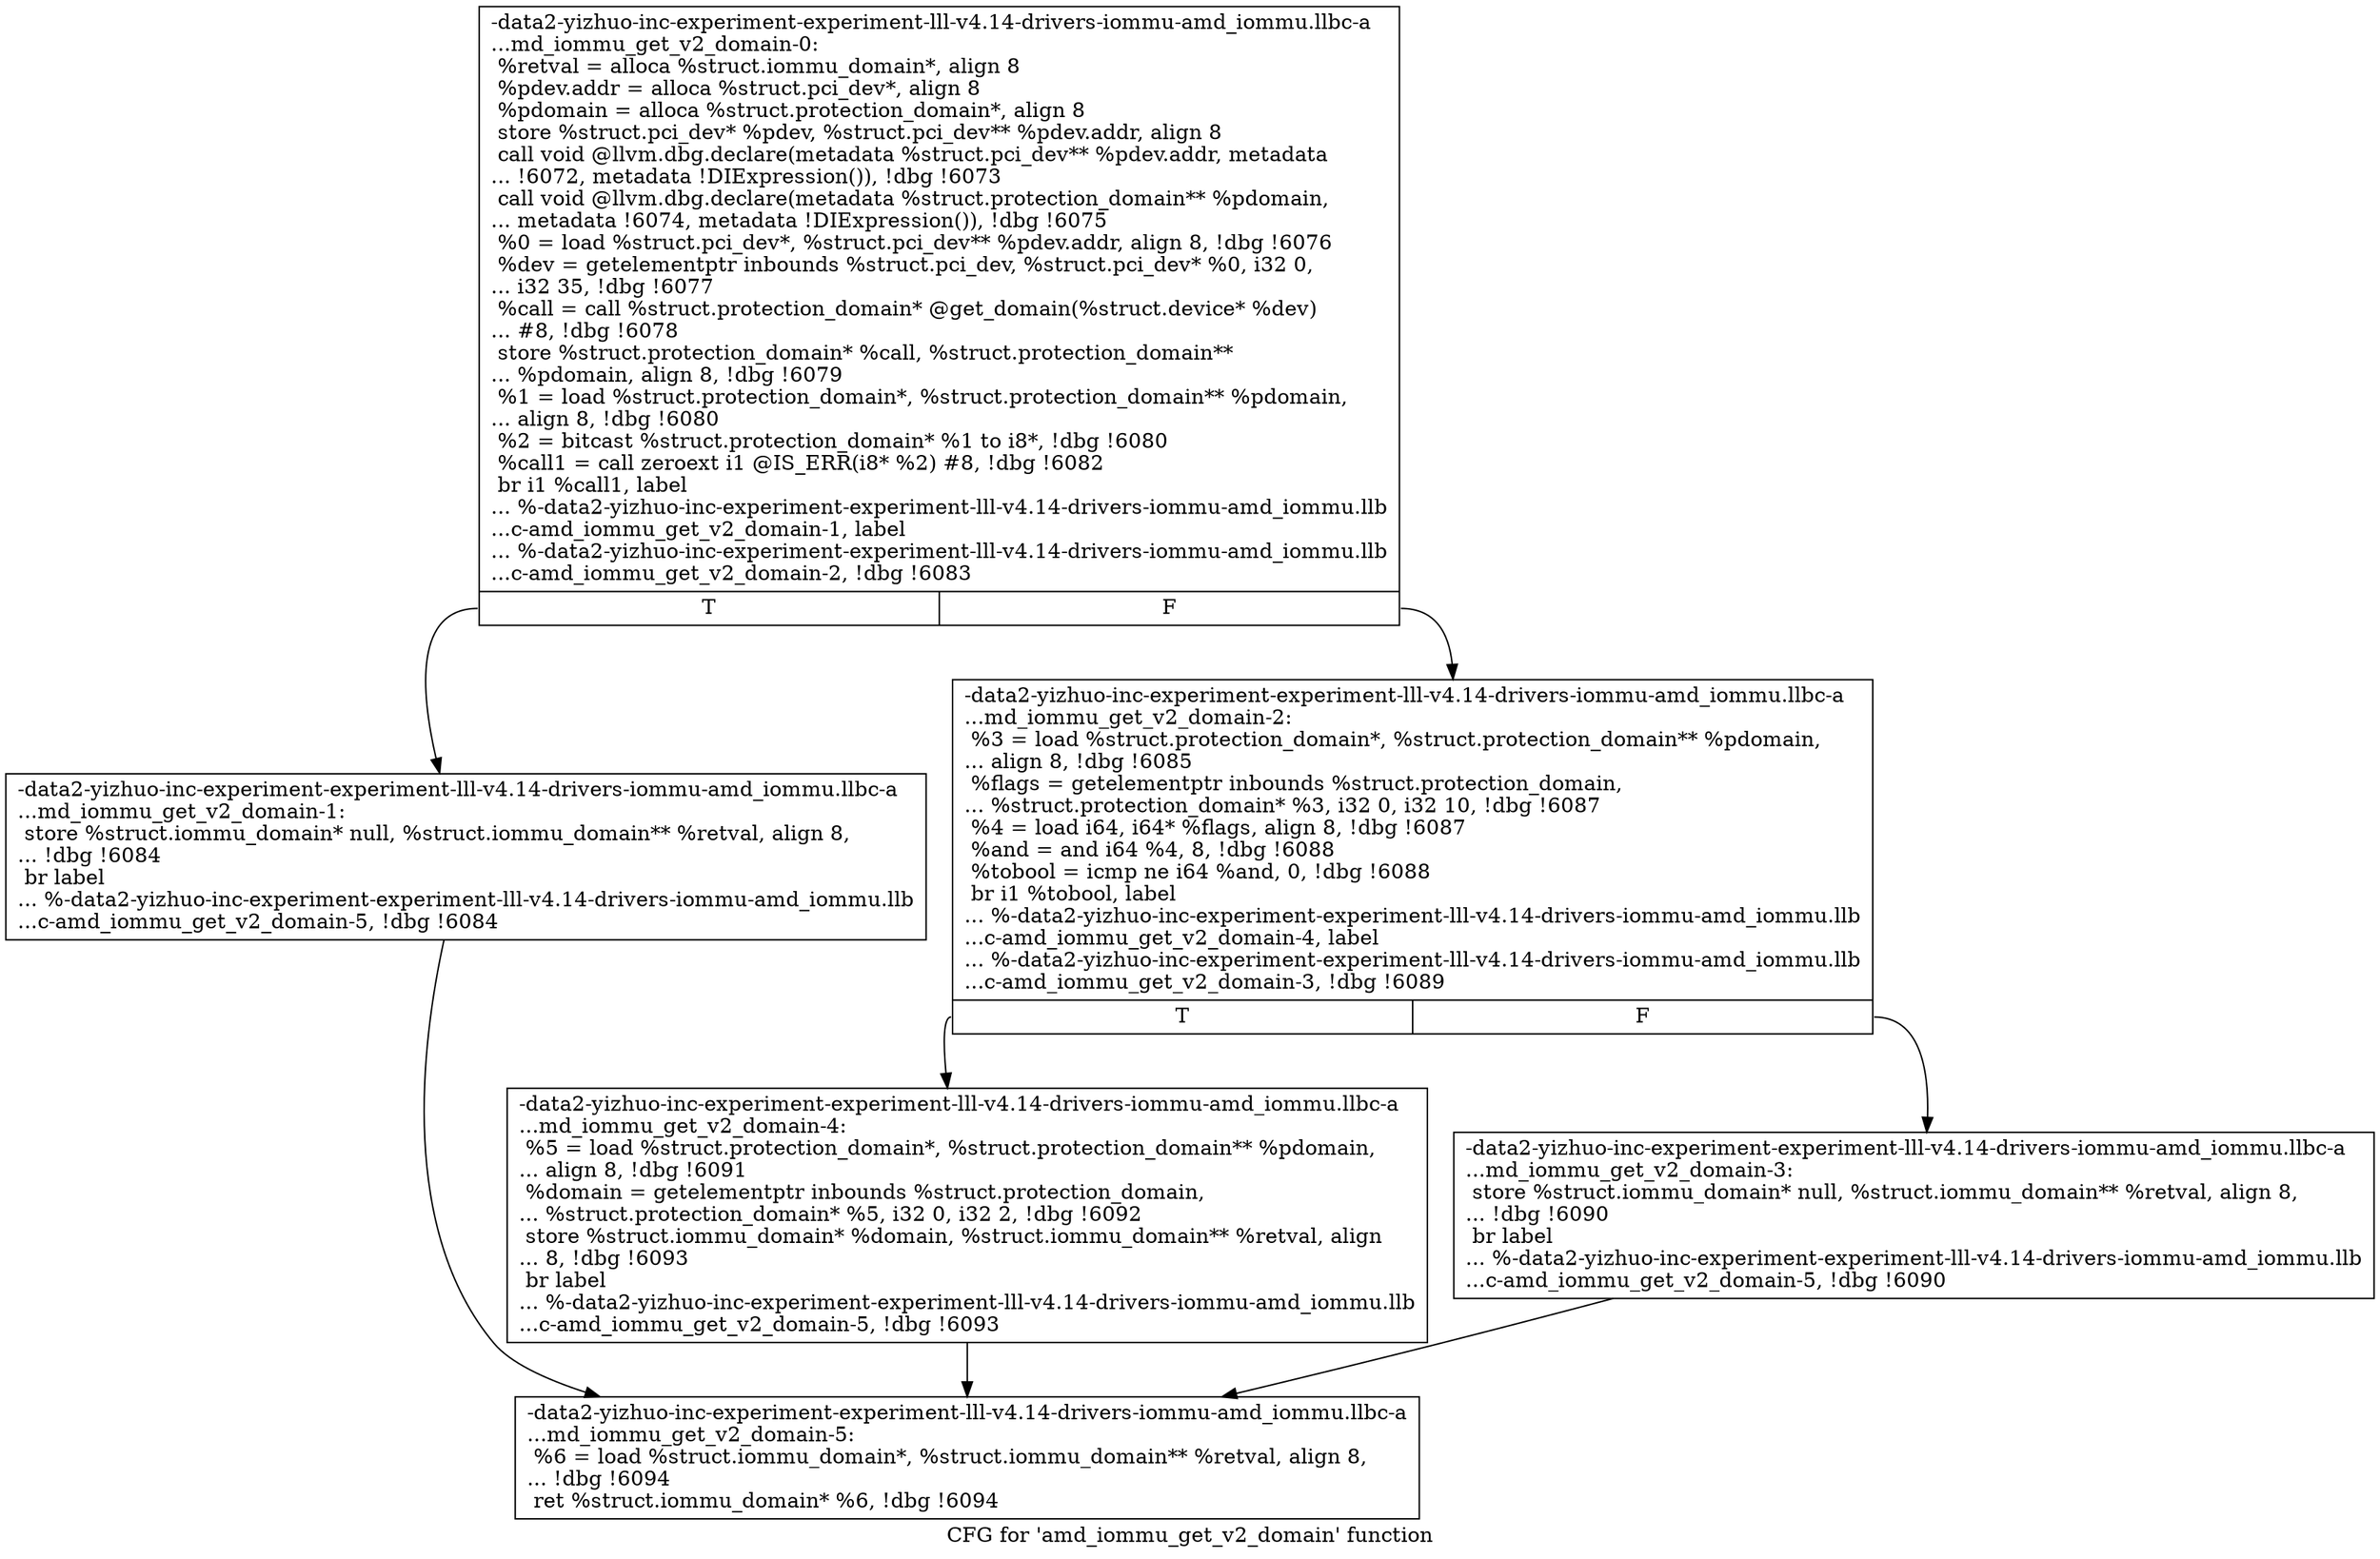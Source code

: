 digraph "CFG for 'amd_iommu_get_v2_domain' function" {
	label="CFG for 'amd_iommu_get_v2_domain' function";

	Node0x561b946ded80 [shape=record,label="{-data2-yizhuo-inc-experiment-experiment-lll-v4.14-drivers-iommu-amd_iommu.llbc-a\l...md_iommu_get_v2_domain-0:\l  %retval = alloca %struct.iommu_domain*, align 8\l  %pdev.addr = alloca %struct.pci_dev*, align 8\l  %pdomain = alloca %struct.protection_domain*, align 8\l  store %struct.pci_dev* %pdev, %struct.pci_dev** %pdev.addr, align 8\l  call void @llvm.dbg.declare(metadata %struct.pci_dev** %pdev.addr, metadata\l... !6072, metadata !DIExpression()), !dbg !6073\l  call void @llvm.dbg.declare(metadata %struct.protection_domain** %pdomain,\l... metadata !6074, metadata !DIExpression()), !dbg !6075\l  %0 = load %struct.pci_dev*, %struct.pci_dev** %pdev.addr, align 8, !dbg !6076\l  %dev = getelementptr inbounds %struct.pci_dev, %struct.pci_dev* %0, i32 0,\l... i32 35, !dbg !6077\l  %call = call %struct.protection_domain* @get_domain(%struct.device* %dev)\l... #8, !dbg !6078\l  store %struct.protection_domain* %call, %struct.protection_domain**\l... %pdomain, align 8, !dbg !6079\l  %1 = load %struct.protection_domain*, %struct.protection_domain** %pdomain,\l... align 8, !dbg !6080\l  %2 = bitcast %struct.protection_domain* %1 to i8*, !dbg !6080\l  %call1 = call zeroext i1 @IS_ERR(i8* %2) #8, !dbg !6082\l  br i1 %call1, label\l... %-data2-yizhuo-inc-experiment-experiment-lll-v4.14-drivers-iommu-amd_iommu.llb\l...c-amd_iommu_get_v2_domain-1, label\l... %-data2-yizhuo-inc-experiment-experiment-lll-v4.14-drivers-iommu-amd_iommu.llb\l...c-amd_iommu_get_v2_domain-2, !dbg !6083\l|{<s0>T|<s1>F}}"];
	Node0x561b946ded80:s0 -> Node0x561b946df9b0;
	Node0x561b946ded80:s1 -> Node0x561b946dfa00;
	Node0x561b946df9b0 [shape=record,label="{-data2-yizhuo-inc-experiment-experiment-lll-v4.14-drivers-iommu-amd_iommu.llbc-a\l...md_iommu_get_v2_domain-1: \l  store %struct.iommu_domain* null, %struct.iommu_domain** %retval, align 8,\l... !dbg !6084\l  br label\l... %-data2-yizhuo-inc-experiment-experiment-lll-v4.14-drivers-iommu-amd_iommu.llb\l...c-amd_iommu_get_v2_domain-5, !dbg !6084\l}"];
	Node0x561b946df9b0 -> Node0x561b946dfaf0;
	Node0x561b946dfa00 [shape=record,label="{-data2-yizhuo-inc-experiment-experiment-lll-v4.14-drivers-iommu-amd_iommu.llbc-a\l...md_iommu_get_v2_domain-2: \l  %3 = load %struct.protection_domain*, %struct.protection_domain** %pdomain,\l... align 8, !dbg !6085\l  %flags = getelementptr inbounds %struct.protection_domain,\l... %struct.protection_domain* %3, i32 0, i32 10, !dbg !6087\l  %4 = load i64, i64* %flags, align 8, !dbg !6087\l  %and = and i64 %4, 8, !dbg !6088\l  %tobool = icmp ne i64 %and, 0, !dbg !6088\l  br i1 %tobool, label\l... %-data2-yizhuo-inc-experiment-experiment-lll-v4.14-drivers-iommu-amd_iommu.llb\l...c-amd_iommu_get_v2_domain-4, label\l... %-data2-yizhuo-inc-experiment-experiment-lll-v4.14-drivers-iommu-amd_iommu.llb\l...c-amd_iommu_get_v2_domain-3, !dbg !6089\l|{<s0>T|<s1>F}}"];
	Node0x561b946dfa00:s0 -> Node0x561b946dfaa0;
	Node0x561b946dfa00:s1 -> Node0x561b946dfa50;
	Node0x561b946dfa50 [shape=record,label="{-data2-yizhuo-inc-experiment-experiment-lll-v4.14-drivers-iommu-amd_iommu.llbc-a\l...md_iommu_get_v2_domain-3: \l  store %struct.iommu_domain* null, %struct.iommu_domain** %retval, align 8,\l... !dbg !6090\l  br label\l... %-data2-yizhuo-inc-experiment-experiment-lll-v4.14-drivers-iommu-amd_iommu.llb\l...c-amd_iommu_get_v2_domain-5, !dbg !6090\l}"];
	Node0x561b946dfa50 -> Node0x561b946dfaf0;
	Node0x561b946dfaa0 [shape=record,label="{-data2-yizhuo-inc-experiment-experiment-lll-v4.14-drivers-iommu-amd_iommu.llbc-a\l...md_iommu_get_v2_domain-4: \l  %5 = load %struct.protection_domain*, %struct.protection_domain** %pdomain,\l... align 8, !dbg !6091\l  %domain = getelementptr inbounds %struct.protection_domain,\l... %struct.protection_domain* %5, i32 0, i32 2, !dbg !6092\l  store %struct.iommu_domain* %domain, %struct.iommu_domain** %retval, align\l... 8, !dbg !6093\l  br label\l... %-data2-yizhuo-inc-experiment-experiment-lll-v4.14-drivers-iommu-amd_iommu.llb\l...c-amd_iommu_get_v2_domain-5, !dbg !6093\l}"];
	Node0x561b946dfaa0 -> Node0x561b946dfaf0;
	Node0x561b946dfaf0 [shape=record,label="{-data2-yizhuo-inc-experiment-experiment-lll-v4.14-drivers-iommu-amd_iommu.llbc-a\l...md_iommu_get_v2_domain-5: \l  %6 = load %struct.iommu_domain*, %struct.iommu_domain** %retval, align 8,\l... !dbg !6094\l  ret %struct.iommu_domain* %6, !dbg !6094\l}"];
}
